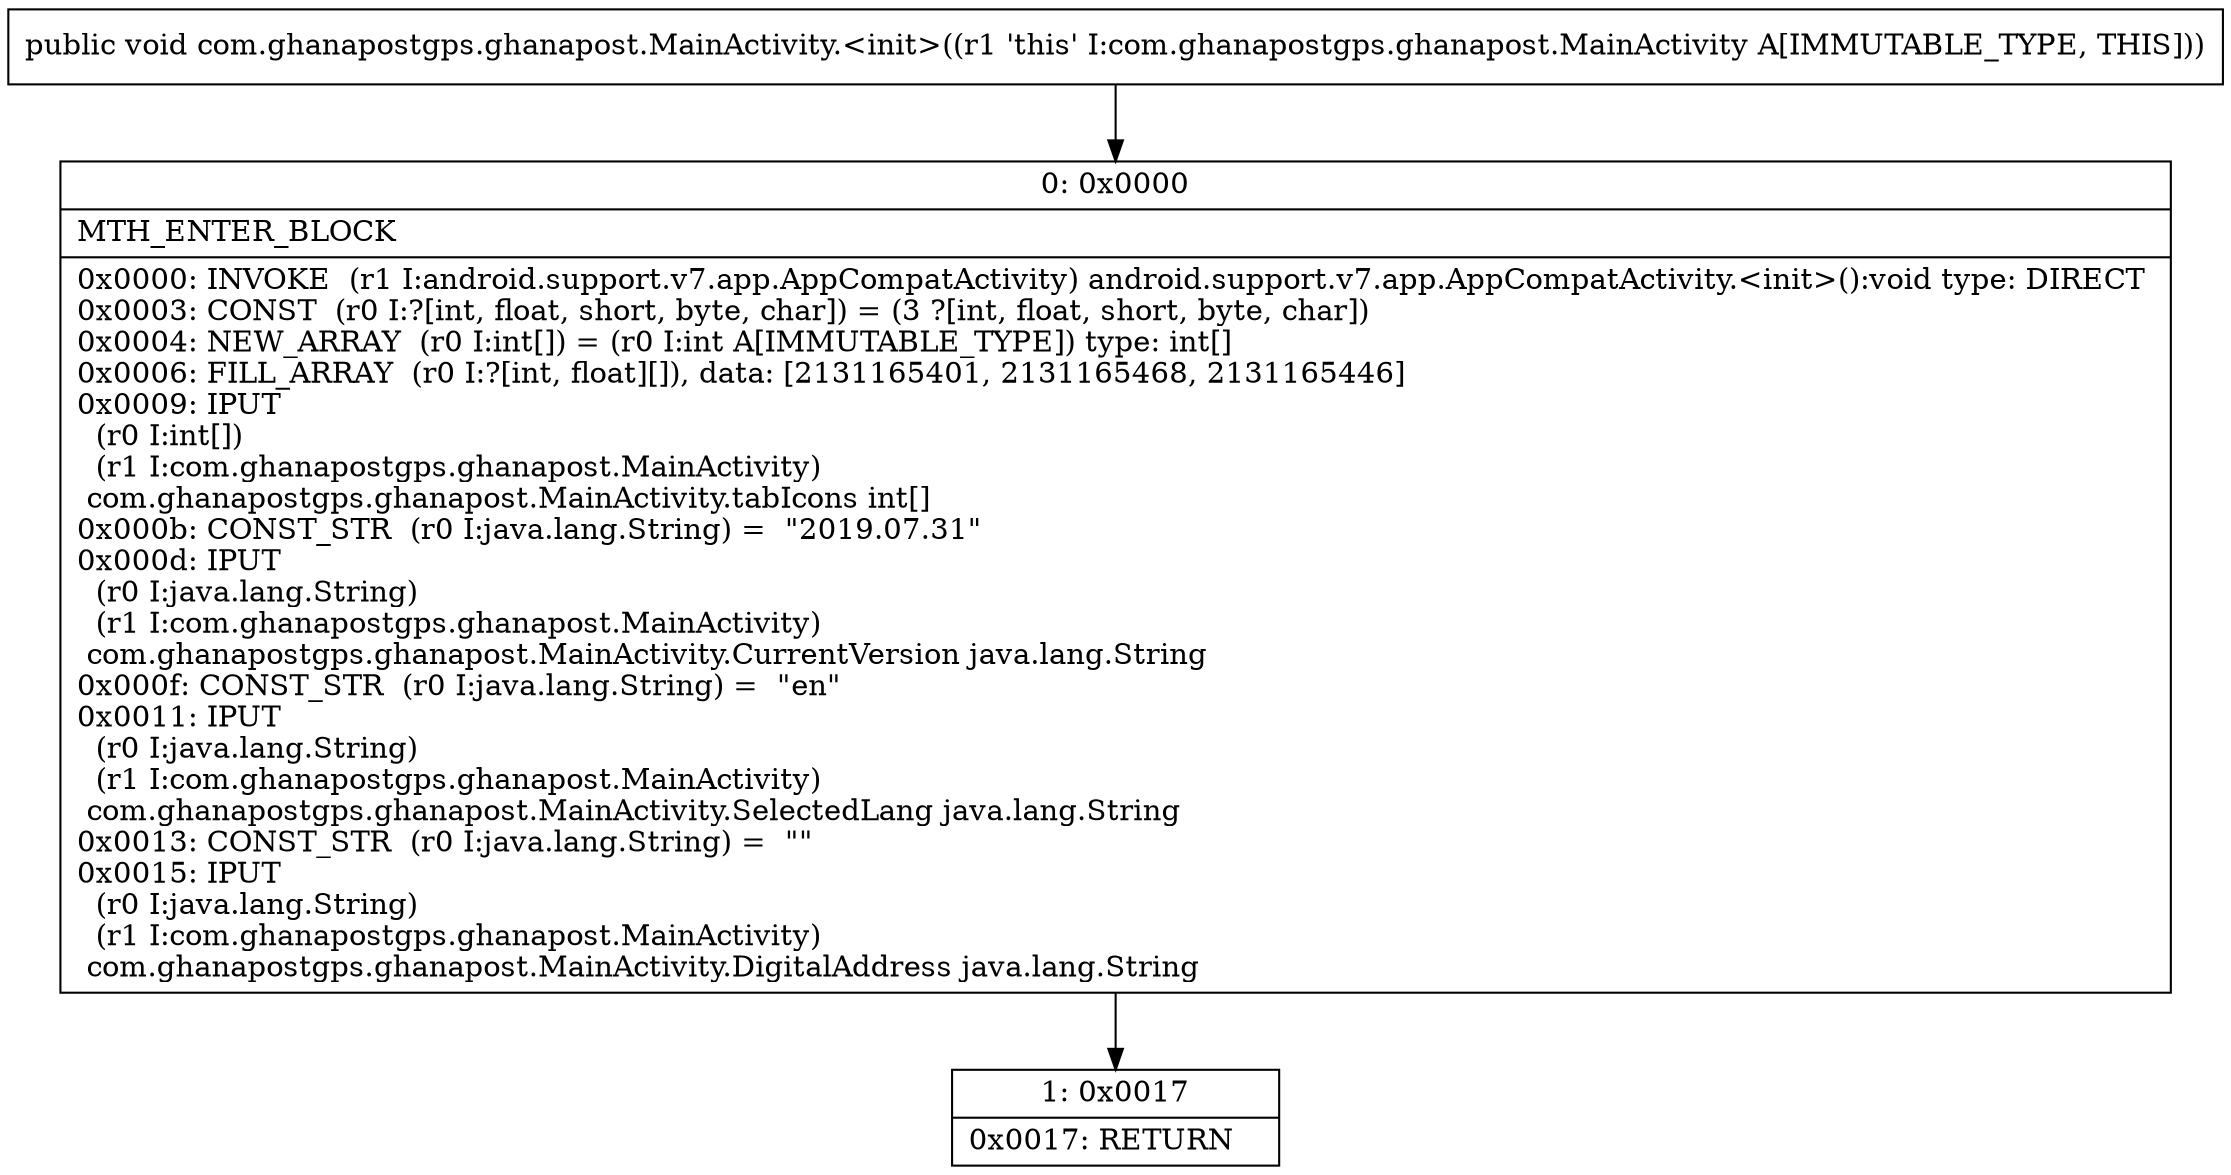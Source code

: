 digraph "CFG forcom.ghanapostgps.ghanapost.MainActivity.\<init\>()V" {
Node_0 [shape=record,label="{0\:\ 0x0000|MTH_ENTER_BLOCK\l|0x0000: INVOKE  (r1 I:android.support.v7.app.AppCompatActivity) android.support.v7.app.AppCompatActivity.\<init\>():void type: DIRECT \l0x0003: CONST  (r0 I:?[int, float, short, byte, char]) = (3 ?[int, float, short, byte, char]) \l0x0004: NEW_ARRAY  (r0 I:int[]) = (r0 I:int A[IMMUTABLE_TYPE]) type: int[] \l0x0006: FILL_ARRAY  (r0 I:?[int, float][]), data: [2131165401, 2131165468, 2131165446] \l0x0009: IPUT  \l  (r0 I:int[])\l  (r1 I:com.ghanapostgps.ghanapost.MainActivity)\l com.ghanapostgps.ghanapost.MainActivity.tabIcons int[] \l0x000b: CONST_STR  (r0 I:java.lang.String) =  \"2019.07.31\" \l0x000d: IPUT  \l  (r0 I:java.lang.String)\l  (r1 I:com.ghanapostgps.ghanapost.MainActivity)\l com.ghanapostgps.ghanapost.MainActivity.CurrentVersion java.lang.String \l0x000f: CONST_STR  (r0 I:java.lang.String) =  \"en\" \l0x0011: IPUT  \l  (r0 I:java.lang.String)\l  (r1 I:com.ghanapostgps.ghanapost.MainActivity)\l com.ghanapostgps.ghanapost.MainActivity.SelectedLang java.lang.String \l0x0013: CONST_STR  (r0 I:java.lang.String) =  \"\" \l0x0015: IPUT  \l  (r0 I:java.lang.String)\l  (r1 I:com.ghanapostgps.ghanapost.MainActivity)\l com.ghanapostgps.ghanapost.MainActivity.DigitalAddress java.lang.String \l}"];
Node_1 [shape=record,label="{1\:\ 0x0017|0x0017: RETURN   \l}"];
MethodNode[shape=record,label="{public void com.ghanapostgps.ghanapost.MainActivity.\<init\>((r1 'this' I:com.ghanapostgps.ghanapost.MainActivity A[IMMUTABLE_TYPE, THIS])) }"];
MethodNode -> Node_0;
Node_0 -> Node_1;
}

